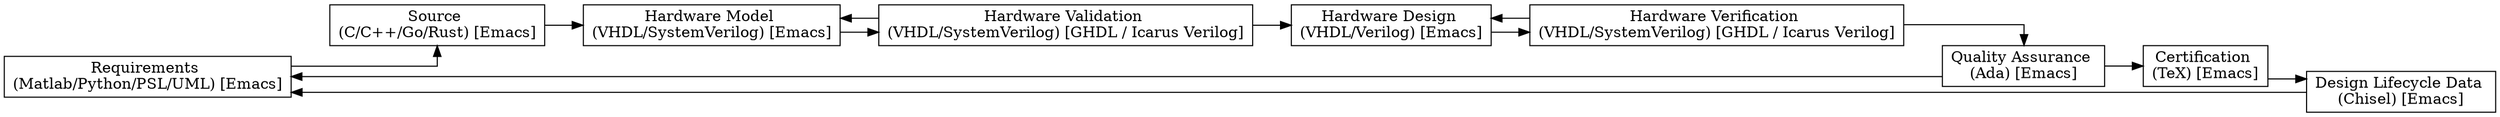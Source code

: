 digraph Project {
  // Introduction
  graph [rankdir = LR, splines=ortho];
  node[shape=record];

  // Blocks
  Requirements[label="Requirements \n(Matlab/Python/PSL/UML) [Emacs]"];
  Source[label="Source \n(C/C++/Go/Rust) [Emacs]"];
  Model[label="Hardware Model \n(VHDL/SystemVerilog) [Emacs]"];
  Validation[label="Hardware Validation \n(VHDL/SystemVerilog) [GHDL / Icarus Verilog]"];
  Design[label="Hardware Design \n(VHDL/Verilog) [Emacs]"];
  Verification[label="Hardware Verification \n(VHDL/SystemVerilog) [GHDL / Icarus Verilog]"];
  Quality[label="Quality Assurance \n(Ada) [Emacs]"];
  Certification[label="Certification \n(TeX) [Emacs]"];
  Lifecycle[label="Design Lifecycle Data \n(Chisel) [Emacs]"];

  // Sequence
  Requirements -> Source;
  Source -> Model;
  Model -> Validation;
  Validation -> Design;
  Design -> Verification;
  Verification -> Quality;
  Quality -> Certification;
  Certification -> Lifecycle;
  Lifecycle -> Requirements;

  // Feedback
  Validation -> Model;
  Verification -> Design;
  Quality -> Requirements;
}
